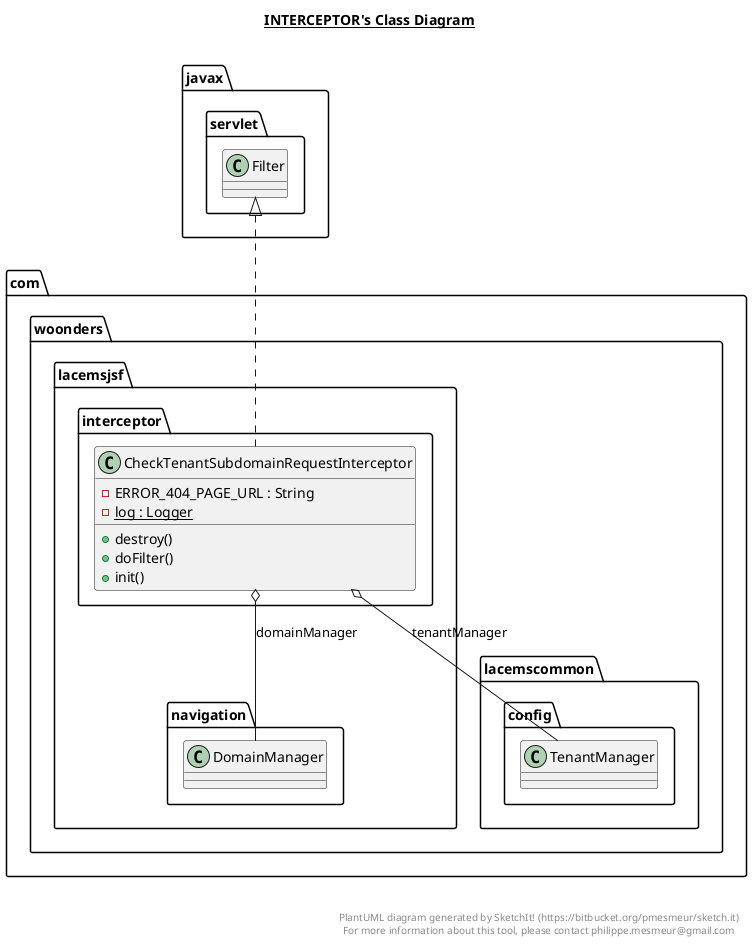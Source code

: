 @startuml

title __INTERCEPTOR's Class Diagram__\n

  namespace com.woonders.lacemsjsf.interceptor {
    class com.woonders.lacemsjsf.interceptor.CheckTenantSubdomainRequestInterceptor {
        - ERROR_404_PAGE_URL : String
        {static} - log : Logger
        + destroy()
        + doFilter()
        + init()
    }
  }
  

  com.woonders.lacemsjsf.interceptor.CheckTenantSubdomainRequestInterceptor .up.|> javax.servlet.Filter
  com.woonders.lacemsjsf.interceptor.CheckTenantSubdomainRequestInterceptor o-- com.woonders.lacemsjsf.navigation.DomainManager : domainManager
  com.woonders.lacemsjsf.interceptor.CheckTenantSubdomainRequestInterceptor o-- com.woonders.lacemscommon.config.TenantManager : tenantManager


right footer


PlantUML diagram generated by SketchIt! (https://bitbucket.org/pmesmeur/sketch.it)
For more information about this tool, please contact philippe.mesmeur@gmail.com
endfooter

@enduml
